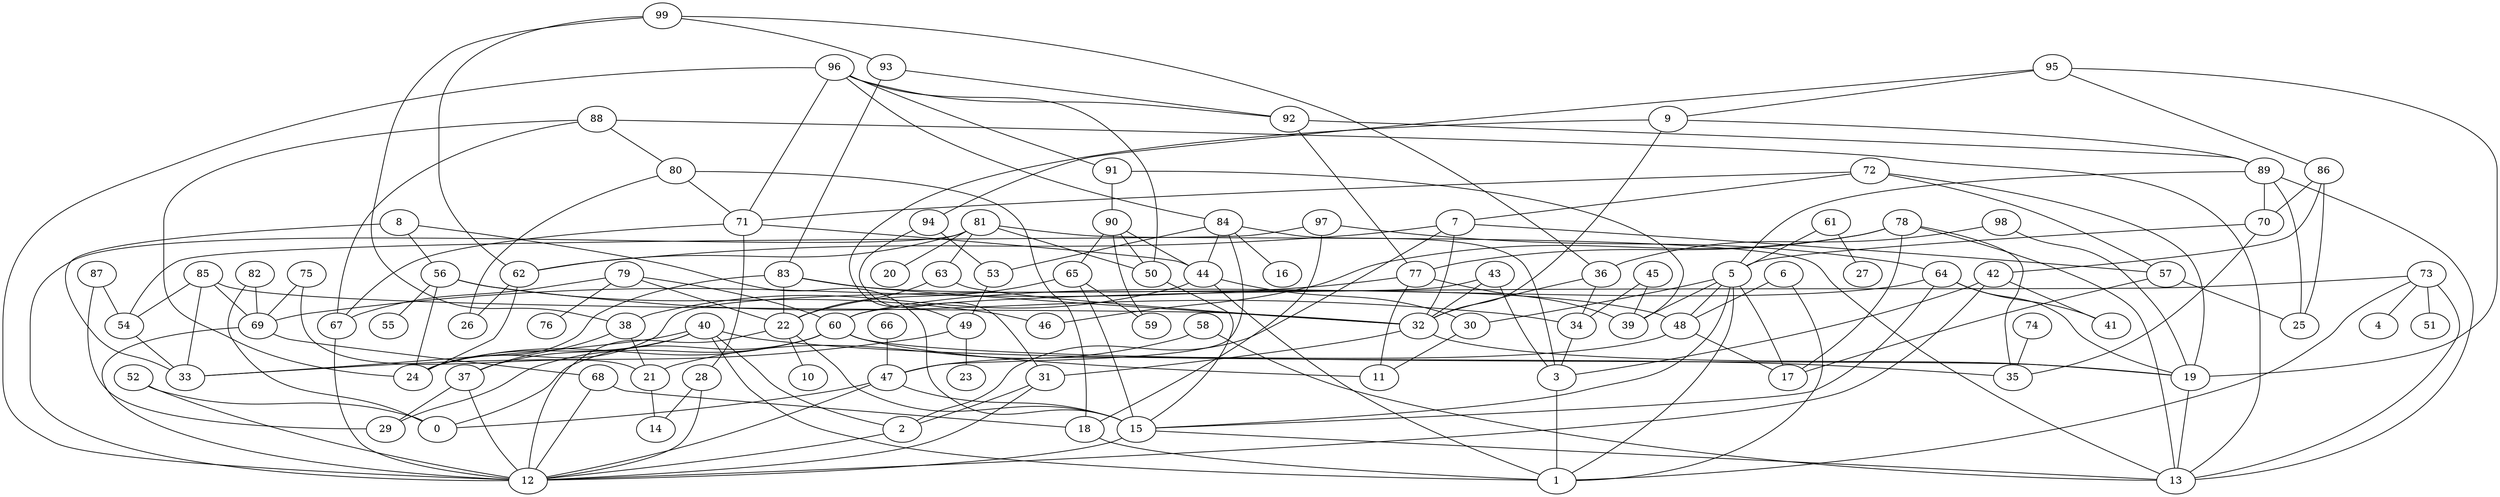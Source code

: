 digraph GG_graph {

subgraph G_graph {
edge [color = black]
"94" -> "53" [dir = none]
"93" -> "92" [dir = none]
"64" -> "15" [dir = none]
"75" -> "69" [dir = none]
"87" -> "54" [dir = none]
"82" -> "69" [dir = none]
"92" -> "89" [dir = none]
"90" -> "65" [dir = none]
"97" -> "54" [dir = none]
"28" -> "14" [dir = none]
"34" -> "3" [dir = none]
"83" -> "32" [dir = none]
"83" -> "22" [dir = none]
"9" -> "49" [dir = none]
"98" -> "36" [dir = none]
"85" -> "54" [dir = none]
"22" -> "10" [dir = none]
"22" -> "12" [dir = none]
"89" -> "25" [dir = none]
"89" -> "70" [dir = none]
"78" -> "46" [dir = none]
"78" -> "77" [dir = none]
"78" -> "35" [dir = none]
"40" -> "33" [dir = none]
"40" -> "2" [dir = none]
"40" -> "35" [dir = none]
"40" -> "37" [dir = none]
"7" -> "57" [dir = none]
"65" -> "59" [dir = none]
"65" -> "15" [dir = none]
"72" -> "71" [dir = none]
"73" -> "51" [dir = none]
"73" -> "4" [dir = none]
"73" -> "13" [dir = none]
"56" -> "55" [dir = none]
"56" -> "24" [dir = none]
"79" -> "76" [dir = none]
"79" -> "67" [dir = none]
"99" -> "36" [dir = none]
"99" -> "62" [dir = none]
"44" -> "38" [dir = none]
"44" -> "30" [dir = none]
"43" -> "3" [dir = none]
"96" -> "91" [dir = none]
"96" -> "12" [dir = none]
"47" -> "15" [dir = none]
"47" -> "12" [dir = none]
"66" -> "47" [dir = none]
"70" -> "35" [dir = none]
"77" -> "39" [dir = none]
"77" -> "11" [dir = none]
"37" -> "12" [dir = none]
"80" -> "26" [dir = none]
"42" -> "41" [dir = none]
"42" -> "3" [dir = none]
"49" -> "23" [dir = none]
"49" -> "33" [dir = none]
"86" -> "42" [dir = none]
"74" -> "35" [dir = none]
"3" -> "1" [dir = none]
"62" -> "24" [dir = none]
"62" -> "26" [dir = none]
"5" -> "1" [dir = none]
"5" -> "30" [dir = none]
"5" -> "17" [dir = none]
"5" -> "15" [dir = none]
"52" -> "12" [dir = none]
"61" -> "27" [dir = none]
"61" -> "5" [dir = none]
"45" -> "39" [dir = none]
"31" -> "12" [dir = none]
"57" -> "17" [dir = none]
"95" -> "86" [dir = none]
"19" -> "13" [dir = none]
"81" -> "20" [dir = none]
"81" -> "13" [dir = none]
"81" -> "63" [dir = none]
"81" -> "50" [dir = none]
"81" -> "62" [dir = none]
"81" -> "12" [dir = none]
"69" -> "68" [dir = none]
"69" -> "12" [dir = none]
"6" -> "48" [dir = none]
"6" -> "1" [dir = none]
"84" -> "16" [dir = none]
"84" -> "53" [dir = none]
"84" -> "47" [dir = none]
"58" -> "21" [dir = none]
"58" -> "13" [dir = none]
"60" -> "0" [dir = none]
"60" -> "29" [dir = none]
"60" -> "24" [dir = none]
"67" -> "12" [dir = none]
"71" -> "28" [dir = none]
"71" -> "67" [dir = none]
"68" -> "18" [dir = none]
"8" -> "56" [dir = none]
"88" -> "13" [dir = none]
"54" -> "33" [dir = none]
"90" -> "59" [dir = none]
"48" -> "47" [dir = none]
"18" -> "1" [dir = none]
"36" -> "32" [dir = none]
"63" -> "22" [dir = none]
"64" -> "60" [dir = none]
"89" -> "5" [dir = none]
"95" -> "19" [dir = none]
"84" -> "44" [dir = none]
"90" -> "44" [dir = none]
"60" -> "19" [dir = none]
"42" -> "12" [dir = none]
"96" -> "71" [dir = none]
"30" -> "11" [dir = none]
"53" -> "49" [dir = none]
"57" -> "25" [dir = none]
"63" -> "32" [dir = none]
"5" -> "39" [dir = none]
"80" -> "18" [dir = none]
"8" -> "33" [dir = none]
"72" -> "7" [dir = none]
"73" -> "60" [dir = none]
"99" -> "38" [dir = none]
"72" -> "19" [dir = none]
"82" -> "0" [dir = none]
"21" -> "14" [dir = none]
"93" -> "83" [dir = none]
"71" -> "44" [dir = none]
"47" -> "0" [dir = none]
"7" -> "32" [dir = none]
"60" -> "11" [dir = none]
"15" -> "13" [dir = none]
"84" -> "3" [dir = none]
"91" -> "39" [dir = none]
"7" -> "62" [dir = none]
"8" -> "15" [dir = none]
"64" -> "19" [dir = none]
"88" -> "80" [dir = none]
"37" -> "29" [dir = none]
"32" -> "19" [dir = none]
"9" -> "89" [dir = none]
"40" -> "24" [dir = none]
"56" -> "34" [dir = none]
"28" -> "12" [dir = none]
"97" -> "64" [dir = none]
"83" -> "48" [dir = none]
"9" -> "32" [dir = none]
"48" -> "17" [dir = none]
"44" -> "1" [dir = none]
"79" -> "22" [dir = none]
"92" -> "77" [dir = none]
"15" -> "12" [dir = none]
"32" -> "31" [dir = none]
"99" -> "93" [dir = none]
"38" -> "37" [dir = none]
"77" -> "69" [dir = none]
"50" -> "15" [dir = none]
"83" -> "24" [dir = none]
"85" -> "32" [dir = none]
"86" -> "25" [dir = none]
"90" -> "50" [dir = none]
"72" -> "57" [dir = none]
"73" -> "1" [dir = none]
"88" -> "67" [dir = none]
"98" -> "19" [dir = none]
"45" -> "34" [dir = none]
"7" -> "2" [dir = none]
"75" -> "21" [dir = none]
"43" -> "32" [dir = none]
"89" -> "13" [dir = none]
"91" -> "90" [dir = none]
"96" -> "84" [dir = none]
"43" -> "24" [dir = none]
"95" -> "94" [dir = none]
"64" -> "41" [dir = none]
"94" -> "31" [dir = none]
"88" -> "24" [dir = none]
"78" -> "17" [dir = none]
"96" -> "92" [dir = none]
"40" -> "1" [dir = none]
"87" -> "29" [dir = none]
"95" -> "9" [dir = none]
"70" -> "5" [dir = none]
"36" -> "34" [dir = none]
"85" -> "33" [dir = none]
"96" -> "50" [dir = none]
"79" -> "60" [dir = none]
"31" -> "2" [dir = none]
"68" -> "12" [dir = none]
"86" -> "70" [dir = none]
"22" -> "15" [dir = none]
"78" -> "13" [dir = none]
"85" -> "69" [dir = none]
"38" -> "21" [dir = none]
"56" -> "46" [dir = none]
"97" -> "18" [dir = none]
"80" -> "71" [dir = none]
"2" -> "12" [dir = none]
"65" -> "22" [dir = none]
"52" -> "0" [dir = none]
"5" -> "48" [dir = none]
}

}
